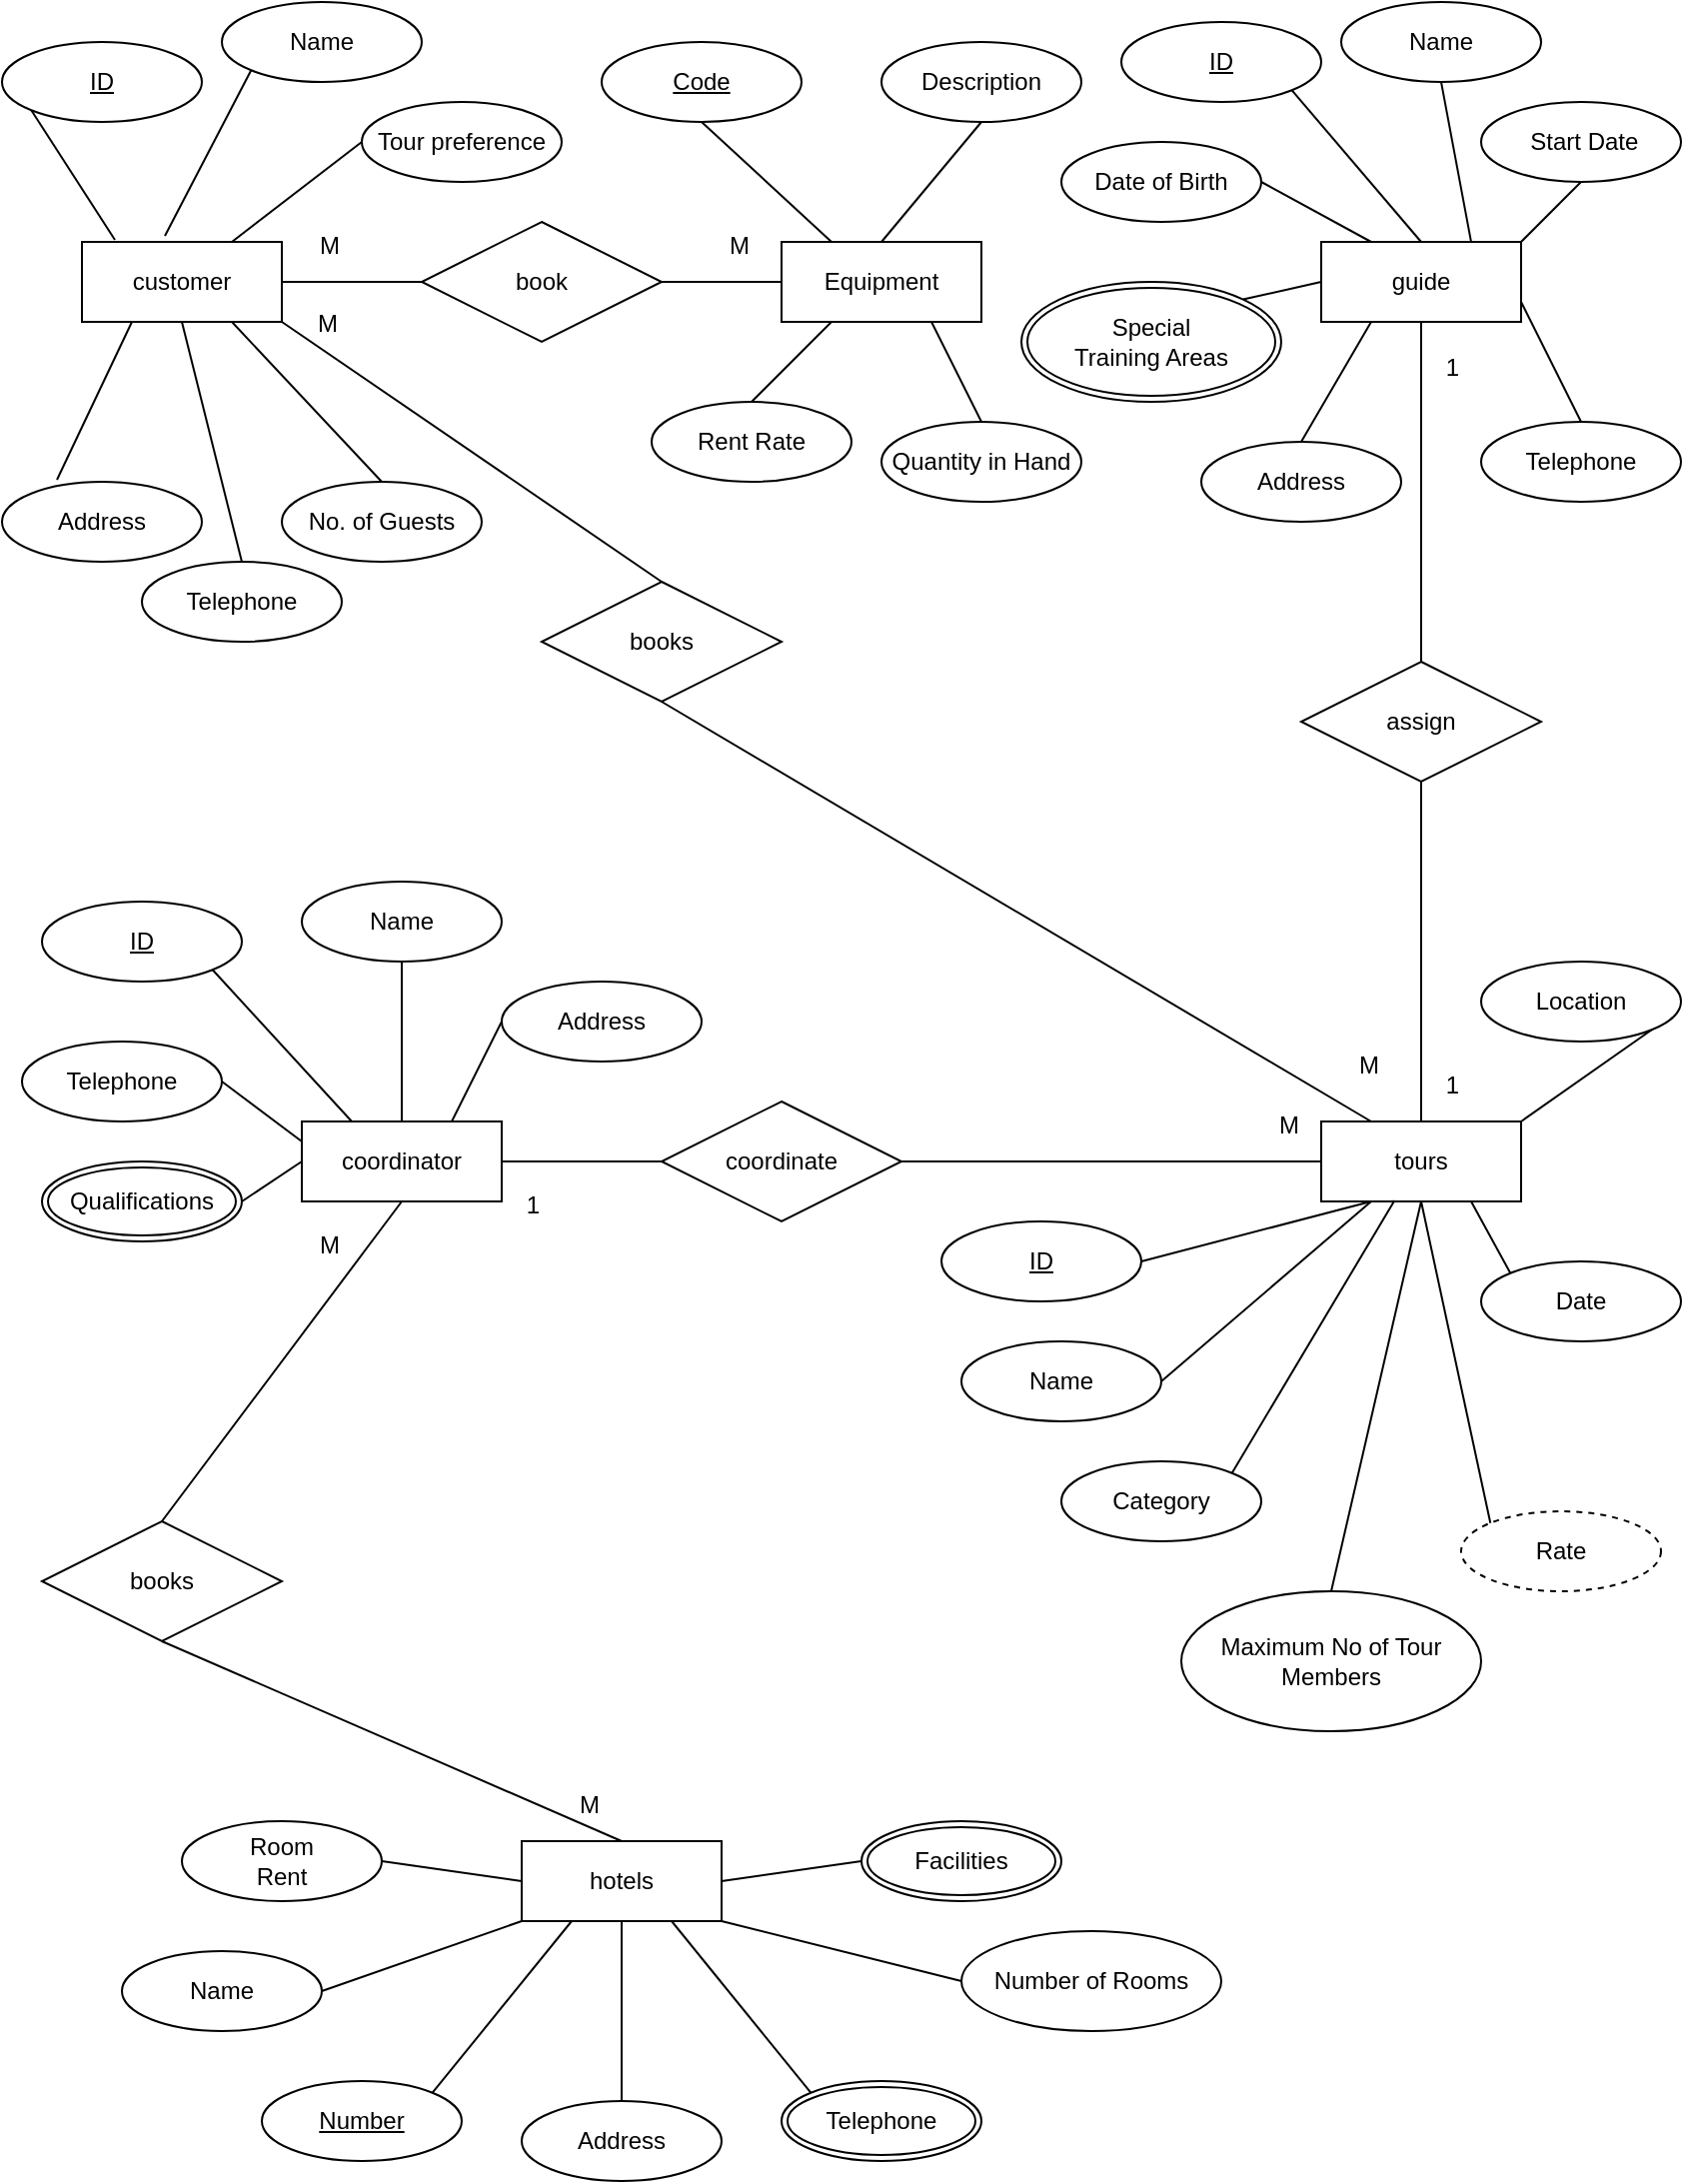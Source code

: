 <mxfile version="21.6.5" type="device">
  <diagram id="R2lEEEUBdFMjLlhIrx00" name="Page-1">
    <mxGraphModel dx="1087" dy="1431" grid="1" gridSize="10" guides="1" tooltips="1" connect="1" arrows="1" fold="1" page="1" pageScale="1" pageWidth="850" pageHeight="1100" math="0" shadow="0" extFonts="Permanent Marker^https://fonts.googleapis.com/css?family=Permanent+Marker">
      <root>
        <mxCell id="0" />
        <mxCell id="1" parent="0" />
        <mxCell id="043abNqkf14DGO-CQPDc-1" value="customer" style="whiteSpace=wrap;html=1;align=center;" vertex="1" parent="1">
          <mxGeometry x="40" y="130" width="100" height="40" as="geometry" />
        </mxCell>
        <mxCell id="043abNqkf14DGO-CQPDc-2" value="tours" style="whiteSpace=wrap;html=1;align=center;" vertex="1" parent="1">
          <mxGeometry x="660" y="570" width="100" height="40" as="geometry" />
        </mxCell>
        <mxCell id="043abNqkf14DGO-CQPDc-3" value="books" style="shape=rhombus;perimeter=rhombusPerimeter;whiteSpace=wrap;html=1;align=center;" vertex="1" parent="1">
          <mxGeometry x="270" y="300" width="120" height="60" as="geometry" />
        </mxCell>
        <mxCell id="043abNqkf14DGO-CQPDc-4" value="" style="endArrow=none;html=1;rounded=0;exitX=1;exitY=1;exitDx=0;exitDy=0;entryX=0.5;entryY=0;entryDx=0;entryDy=0;" edge="1" parent="1" source="043abNqkf14DGO-CQPDc-1" target="043abNqkf14DGO-CQPDc-3">
          <mxGeometry relative="1" as="geometry">
            <mxPoint x="270" y="139.09" as="sourcePoint" />
            <mxPoint x="430" y="139.09" as="targetPoint" />
          </mxGeometry>
        </mxCell>
        <mxCell id="043abNqkf14DGO-CQPDc-5" value="M" style="resizable=0;html=1;whiteSpace=wrap;align=right;verticalAlign=bottom;" connectable="0" vertex="1" parent="043abNqkf14DGO-CQPDc-4">
          <mxGeometry x="1" relative="1" as="geometry">
            <mxPoint x="-160" y="-120" as="offset" />
          </mxGeometry>
        </mxCell>
        <mxCell id="043abNqkf14DGO-CQPDc-6" value="" style="endArrow=none;html=1;rounded=0;exitX=0.5;exitY=1;exitDx=0;exitDy=0;entryX=0.25;entryY=0;entryDx=0;entryDy=0;" edge="1" parent="1" source="043abNqkf14DGO-CQPDc-3" target="043abNqkf14DGO-CQPDc-2">
          <mxGeometry relative="1" as="geometry">
            <mxPoint x="530" y="139.09" as="sourcePoint" />
            <mxPoint x="600" y="150" as="targetPoint" />
          </mxGeometry>
        </mxCell>
        <mxCell id="043abNqkf14DGO-CQPDc-7" value="M" style="resizable=0;html=1;whiteSpace=wrap;align=right;verticalAlign=bottom;" connectable="0" vertex="1" parent="043abNqkf14DGO-CQPDc-6">
          <mxGeometry x="1" relative="1" as="geometry">
            <mxPoint x="5" y="-20" as="offset" />
          </mxGeometry>
        </mxCell>
        <mxCell id="043abNqkf14DGO-CQPDc-10" value="coordinator" style="whiteSpace=wrap;html=1;align=center;" vertex="1" parent="1">
          <mxGeometry x="150" y="570" width="100" height="40" as="geometry" />
        </mxCell>
        <mxCell id="043abNqkf14DGO-CQPDc-11" value="coordinate" style="shape=rhombus;perimeter=rhombusPerimeter;whiteSpace=wrap;html=1;align=center;" vertex="1" parent="1">
          <mxGeometry x="330" y="560" width="120" height="60" as="geometry" />
        </mxCell>
        <mxCell id="043abNqkf14DGO-CQPDc-13" value="" style="endArrow=none;html=1;rounded=0;exitX=1;exitY=0.5;exitDx=0;exitDy=0;entryX=0;entryY=0.5;entryDx=0;entryDy=0;" edge="1" parent="1" source="043abNqkf14DGO-CQPDc-10" target="043abNqkf14DGO-CQPDc-11">
          <mxGeometry relative="1" as="geometry">
            <mxPoint x="300" y="480" as="sourcePoint" />
            <mxPoint x="460" y="480" as="targetPoint" />
          </mxGeometry>
        </mxCell>
        <mxCell id="043abNqkf14DGO-CQPDc-14" value="1" style="resizable=0;html=1;whiteSpace=wrap;align=right;verticalAlign=bottom;" connectable="0" vertex="1" parent="043abNqkf14DGO-CQPDc-13">
          <mxGeometry x="1" relative="1" as="geometry">
            <mxPoint x="-60" y="30" as="offset" />
          </mxGeometry>
        </mxCell>
        <mxCell id="043abNqkf14DGO-CQPDc-15" value="" style="endArrow=none;html=1;rounded=0;entryX=0;entryY=0.5;entryDx=0;entryDy=0;exitX=1;exitY=0.5;exitDx=0;exitDy=0;" edge="1" parent="1" source="043abNqkf14DGO-CQPDc-11" target="043abNqkf14DGO-CQPDc-2">
          <mxGeometry relative="1" as="geometry">
            <mxPoint x="450" y="589.29" as="sourcePoint" />
            <mxPoint x="610" y="589.29" as="targetPoint" />
          </mxGeometry>
        </mxCell>
        <mxCell id="043abNqkf14DGO-CQPDc-16" value="M" style="resizable=0;html=1;whiteSpace=wrap;align=right;verticalAlign=bottom;" connectable="0" vertex="1" parent="043abNqkf14DGO-CQPDc-15">
          <mxGeometry x="1" relative="1" as="geometry">
            <mxPoint x="-10" y="-10" as="offset" />
          </mxGeometry>
        </mxCell>
        <mxCell id="043abNqkf14DGO-CQPDc-17" value="books" style="shape=rhombus;perimeter=rhombusPerimeter;whiteSpace=wrap;html=1;align=center;" vertex="1" parent="1">
          <mxGeometry x="20" y="770" width="120" height="60" as="geometry" />
        </mxCell>
        <mxCell id="043abNqkf14DGO-CQPDc-18" value="hotels" style="whiteSpace=wrap;html=1;align=center;" vertex="1" parent="1">
          <mxGeometry x="260" y="930" width="100" height="40" as="geometry" />
        </mxCell>
        <mxCell id="043abNqkf14DGO-CQPDc-19" value="" style="endArrow=none;html=1;rounded=0;exitX=0.5;exitY=1;exitDx=0;exitDy=0;entryX=0.5;entryY=0;entryDx=0;entryDy=0;" edge="1" parent="1" source="043abNqkf14DGO-CQPDc-10" target="043abNqkf14DGO-CQPDc-17">
          <mxGeometry relative="1" as="geometry">
            <mxPoint x="80" y="740" as="sourcePoint" />
            <mxPoint x="240" y="740" as="targetPoint" />
          </mxGeometry>
        </mxCell>
        <mxCell id="043abNqkf14DGO-CQPDc-20" value="M" style="resizable=0;html=1;whiteSpace=wrap;align=right;verticalAlign=bottom;" connectable="0" vertex="1" parent="043abNqkf14DGO-CQPDc-19">
          <mxGeometry x="1" relative="1" as="geometry">
            <mxPoint x="90" y="-130" as="offset" />
          </mxGeometry>
        </mxCell>
        <mxCell id="043abNqkf14DGO-CQPDc-21" value="" style="endArrow=none;html=1;rounded=0;entryX=0.5;entryY=0;entryDx=0;entryDy=0;exitX=0.5;exitY=1;exitDx=0;exitDy=0;" edge="1" parent="1" source="043abNqkf14DGO-CQPDc-17" target="043abNqkf14DGO-CQPDc-18">
          <mxGeometry relative="1" as="geometry">
            <mxPoint x="80" y="830" as="sourcePoint" />
            <mxPoint x="240" y="740" as="targetPoint" />
          </mxGeometry>
        </mxCell>
        <mxCell id="043abNqkf14DGO-CQPDc-22" value="M" style="resizable=0;html=1;whiteSpace=wrap;align=right;verticalAlign=bottom;" connectable="0" vertex="1" parent="043abNqkf14DGO-CQPDc-21">
          <mxGeometry x="1" relative="1" as="geometry">
            <mxPoint x="-10" y="-10" as="offset" />
          </mxGeometry>
        </mxCell>
        <mxCell id="043abNqkf14DGO-CQPDc-23" value="assign" style="shape=rhombus;perimeter=rhombusPerimeter;whiteSpace=wrap;html=1;align=center;" vertex="1" parent="1">
          <mxGeometry x="650" y="340" width="120" height="60" as="geometry" />
        </mxCell>
        <mxCell id="043abNqkf14DGO-CQPDc-24" value="guide" style="whiteSpace=wrap;html=1;align=center;" vertex="1" parent="1">
          <mxGeometry x="660" y="130" width="100" height="40" as="geometry" />
        </mxCell>
        <mxCell id="043abNqkf14DGO-CQPDc-27" value="" style="endArrow=none;html=1;rounded=0;exitX=0.5;exitY=1;exitDx=0;exitDy=0;entryX=0.5;entryY=0;entryDx=0;entryDy=0;" edge="1" parent="1" source="043abNqkf14DGO-CQPDc-23" target="043abNqkf14DGO-CQPDc-2">
          <mxGeometry relative="1" as="geometry">
            <mxPoint x="290" y="690" as="sourcePoint" />
            <mxPoint x="450" y="690" as="targetPoint" />
          </mxGeometry>
        </mxCell>
        <mxCell id="043abNqkf14DGO-CQPDc-28" value="1" style="resizable=0;html=1;whiteSpace=wrap;align=right;verticalAlign=bottom;" connectable="0" vertex="1" parent="043abNqkf14DGO-CQPDc-27">
          <mxGeometry x="1" relative="1" as="geometry">
            <mxPoint x="20" y="-10" as="offset" />
          </mxGeometry>
        </mxCell>
        <mxCell id="043abNqkf14DGO-CQPDc-31" value="" style="endArrow=none;html=1;rounded=0;entryX=0.5;entryY=1;entryDx=0;entryDy=0;exitX=0.5;exitY=0;exitDx=0;exitDy=0;" edge="1" parent="1" source="043abNqkf14DGO-CQPDc-23" target="043abNqkf14DGO-CQPDc-24">
          <mxGeometry relative="1" as="geometry">
            <mxPoint x="300" y="630" as="sourcePoint" />
            <mxPoint x="460" y="630" as="targetPoint" />
          </mxGeometry>
        </mxCell>
        <mxCell id="043abNqkf14DGO-CQPDc-32" value="1" style="resizable=0;html=1;whiteSpace=wrap;align=right;verticalAlign=bottom;" connectable="0" vertex="1" parent="043abNqkf14DGO-CQPDc-31">
          <mxGeometry x="1" relative="1" as="geometry">
            <mxPoint x="20" y="31" as="offset" />
          </mxGeometry>
        </mxCell>
        <mxCell id="043abNqkf14DGO-CQPDc-33" value="book" style="shape=rhombus;perimeter=rhombusPerimeter;whiteSpace=wrap;html=1;align=center;" vertex="1" parent="1">
          <mxGeometry x="210" y="120" width="120" height="60" as="geometry" />
        </mxCell>
        <mxCell id="043abNqkf14DGO-CQPDc-35" value="Equipment" style="whiteSpace=wrap;html=1;align=center;" vertex="1" parent="1">
          <mxGeometry x="390" y="130" width="100" height="40" as="geometry" />
        </mxCell>
        <mxCell id="043abNqkf14DGO-CQPDc-36" value="" style="endArrow=none;html=1;rounded=0;exitX=1;exitY=0.5;exitDx=0;exitDy=0;entryX=0;entryY=0.5;entryDx=0;entryDy=0;" edge="1" parent="1" source="043abNqkf14DGO-CQPDc-1" target="043abNqkf14DGO-CQPDc-33">
          <mxGeometry relative="1" as="geometry">
            <mxPoint x="210" y="330" as="sourcePoint" />
            <mxPoint x="370" y="330" as="targetPoint" />
          </mxGeometry>
        </mxCell>
        <mxCell id="043abNqkf14DGO-CQPDc-37" value="M" style="resizable=0;html=1;whiteSpace=wrap;align=right;verticalAlign=bottom;" connectable="0" vertex="1" parent="043abNqkf14DGO-CQPDc-36">
          <mxGeometry x="1" relative="1" as="geometry">
            <mxPoint x="-40" y="-10" as="offset" />
          </mxGeometry>
        </mxCell>
        <mxCell id="043abNqkf14DGO-CQPDc-38" value="" style="endArrow=none;html=1;rounded=0;exitX=1;exitY=0.5;exitDx=0;exitDy=0;entryX=0;entryY=0.5;entryDx=0;entryDy=0;" edge="1" parent="1" source="043abNqkf14DGO-CQPDc-33" target="043abNqkf14DGO-CQPDc-35">
          <mxGeometry relative="1" as="geometry">
            <mxPoint x="210" y="330" as="sourcePoint" />
            <mxPoint x="370" y="330" as="targetPoint" />
          </mxGeometry>
        </mxCell>
        <mxCell id="043abNqkf14DGO-CQPDc-39" value="M" style="resizable=0;html=1;whiteSpace=wrap;align=right;verticalAlign=bottom;" connectable="0" vertex="1" parent="043abNqkf14DGO-CQPDc-38">
          <mxGeometry x="1" relative="1" as="geometry">
            <mxPoint x="-15" y="-10" as="offset" />
          </mxGeometry>
        </mxCell>
        <mxCell id="043abNqkf14DGO-CQPDc-42" value="" style="endArrow=none;html=1;rounded=0;exitX=1;exitY=0.5;exitDx=0;exitDy=0;entryX=0.25;entryY=1;entryDx=0;entryDy=0;" edge="1" parent="1" source="043abNqkf14DGO-CQPDc-60" target="043abNqkf14DGO-CQPDc-2">
          <mxGeometry relative="1" as="geometry">
            <mxPoint x="570" y="640" as="sourcePoint" />
            <mxPoint x="500" y="430" as="targetPoint" />
          </mxGeometry>
        </mxCell>
        <mxCell id="043abNqkf14DGO-CQPDc-43" value="Name" style="ellipse;whiteSpace=wrap;html=1;align=center;" vertex="1" parent="1">
          <mxGeometry x="480" y="680" width="100" height="40" as="geometry" />
        </mxCell>
        <mxCell id="043abNqkf14DGO-CQPDc-44" value="&lt;meta charset=&quot;utf-8&quot;&gt;Category" style="ellipse;whiteSpace=wrap;html=1;align=center;" vertex="1" parent="1">
          <mxGeometry x="530" y="740" width="100" height="40" as="geometry" />
        </mxCell>
        <mxCell id="043abNqkf14DGO-CQPDc-45" value="Location" style="ellipse;whiteSpace=wrap;html=1;align=center;" vertex="1" parent="1">
          <mxGeometry x="740" y="490" width="100" height="40" as="geometry" />
        </mxCell>
        <mxCell id="043abNqkf14DGO-CQPDc-46" value="&lt;meta charset=&quot;utf-8&quot;&gt;Date" style="ellipse;whiteSpace=wrap;html=1;align=center;" vertex="1" parent="1">
          <mxGeometry x="740" y="640" width="100" height="40" as="geometry" />
        </mxCell>
        <mxCell id="043abNqkf14DGO-CQPDc-47" value="&lt;meta charset=&quot;utf-8&quot;&gt;Rate" style="ellipse;whiteSpace=wrap;html=1;align=center;dashed=1;" vertex="1" parent="1">
          <mxGeometry x="730" y="765" width="100" height="40" as="geometry" />
        </mxCell>
        <mxCell id="043abNqkf14DGO-CQPDc-49" value="&lt;meta charset=&quot;utf-8&quot;&gt;Maximum No of Tour&#xa;Members" style="ellipse;whiteSpace=wrap;html=1;align=center;" vertex="1" parent="1">
          <mxGeometry x="590" y="805" width="150" height="70" as="geometry" />
        </mxCell>
        <mxCell id="043abNqkf14DGO-CQPDc-52" value="" style="endArrow=none;html=1;rounded=0;exitX=1;exitY=0.5;exitDx=0;exitDy=0;entryX=0.25;entryY=1;entryDx=0;entryDy=0;" edge="1" parent="1" source="043abNqkf14DGO-CQPDc-43" target="043abNqkf14DGO-CQPDc-2">
          <mxGeometry relative="1" as="geometry">
            <mxPoint x="420" y="500" as="sourcePoint" />
            <mxPoint x="580" y="500" as="targetPoint" />
          </mxGeometry>
        </mxCell>
        <mxCell id="043abNqkf14DGO-CQPDc-53" value="" style="endArrow=none;html=1;rounded=0;exitX=1;exitY=0;exitDx=0;exitDy=0;entryX=0.367;entryY=0.988;entryDx=0;entryDy=0;entryPerimeter=0;" edge="1" parent="1" source="043abNqkf14DGO-CQPDc-44" target="043abNqkf14DGO-CQPDc-2">
          <mxGeometry relative="1" as="geometry">
            <mxPoint x="420" y="500" as="sourcePoint" />
            <mxPoint x="690" y="600" as="targetPoint" />
          </mxGeometry>
        </mxCell>
        <mxCell id="043abNqkf14DGO-CQPDc-54" value="" style="endArrow=none;html=1;rounded=0;exitX=0.5;exitY=0;exitDx=0;exitDy=0;entryX=0.5;entryY=1;entryDx=0;entryDy=0;" edge="1" parent="1" source="043abNqkf14DGO-CQPDc-49" target="043abNqkf14DGO-CQPDc-2">
          <mxGeometry relative="1" as="geometry">
            <mxPoint x="420" y="500" as="sourcePoint" />
            <mxPoint x="580" y="500" as="targetPoint" />
          </mxGeometry>
        </mxCell>
        <mxCell id="043abNqkf14DGO-CQPDc-55" value="" style="endArrow=none;html=1;rounded=0;exitX=0;exitY=0;exitDx=0;exitDy=0;entryX=0.5;entryY=1;entryDx=0;entryDy=0;" edge="1" parent="1" source="043abNqkf14DGO-CQPDc-47" target="043abNqkf14DGO-CQPDc-2">
          <mxGeometry relative="1" as="geometry">
            <mxPoint x="420" y="500" as="sourcePoint" />
            <mxPoint x="580" y="500" as="targetPoint" />
          </mxGeometry>
        </mxCell>
        <mxCell id="043abNqkf14DGO-CQPDc-56" value="" style="endArrow=none;html=1;rounded=0;entryX=0;entryY=0;entryDx=0;entryDy=0;exitX=0.75;exitY=1;exitDx=0;exitDy=0;" edge="1" parent="1" source="043abNqkf14DGO-CQPDc-2" target="043abNqkf14DGO-CQPDc-46">
          <mxGeometry relative="1" as="geometry">
            <mxPoint x="420" y="500" as="sourcePoint" />
            <mxPoint x="580" y="500" as="targetPoint" />
          </mxGeometry>
        </mxCell>
        <mxCell id="043abNqkf14DGO-CQPDc-57" value="" style="endArrow=none;html=1;rounded=0;exitX=1;exitY=1;exitDx=0;exitDy=0;entryX=1;entryY=0;entryDx=0;entryDy=0;" edge="1" parent="1" source="043abNqkf14DGO-CQPDc-45" target="043abNqkf14DGO-CQPDc-2">
          <mxGeometry relative="1" as="geometry">
            <mxPoint x="420" y="500" as="sourcePoint" />
            <mxPoint x="580" y="500" as="targetPoint" />
          </mxGeometry>
        </mxCell>
        <mxCell id="043abNqkf14DGO-CQPDc-58" value="Name" style="ellipse;whiteSpace=wrap;html=1;align=center;" vertex="1" parent="1">
          <mxGeometry x="60" y="985" width="100" height="40" as="geometry" />
        </mxCell>
        <mxCell id="043abNqkf14DGO-CQPDc-59" value="Number" style="ellipse;whiteSpace=wrap;html=1;align=center;fontStyle=4;" vertex="1" parent="1">
          <mxGeometry x="130" y="1050" width="100" height="40" as="geometry" />
        </mxCell>
        <mxCell id="043abNqkf14DGO-CQPDc-60" value="ID" style="ellipse;whiteSpace=wrap;html=1;align=center;fontStyle=4;" vertex="1" parent="1">
          <mxGeometry x="470" y="620" width="100" height="40" as="geometry" />
        </mxCell>
        <mxCell id="043abNqkf14DGO-CQPDc-61" value="Address" style="ellipse;whiteSpace=wrap;html=1;align=center;" vertex="1" parent="1">
          <mxGeometry x="260" y="1060" width="100" height="40" as="geometry" />
        </mxCell>
        <mxCell id="043abNqkf14DGO-CQPDc-63" value="&lt;meta charset=&quot;utf-8&quot;&gt;Telephone" style="ellipse;shape=doubleEllipse;margin=3;whiteSpace=wrap;html=1;align=center;" vertex="1" parent="1">
          <mxGeometry x="390" y="1050" width="100" height="40" as="geometry" />
        </mxCell>
        <mxCell id="043abNqkf14DGO-CQPDc-65" value="&lt;meta charset=&quot;utf-8&quot;&gt;Number of Rooms" style="ellipse;whiteSpace=wrap;html=1;align=center;" vertex="1" parent="1">
          <mxGeometry x="480" y="975" width="130" height="50" as="geometry" />
        </mxCell>
        <mxCell id="043abNqkf14DGO-CQPDc-66" value="&lt;meta charset=&quot;utf-8&quot;&gt;Room&#xa;Rent " style="ellipse;whiteSpace=wrap;html=1;align=center;" vertex="1" parent="1">
          <mxGeometry x="90" y="920" width="100" height="40" as="geometry" />
        </mxCell>
        <mxCell id="043abNqkf14DGO-CQPDc-68" value="&lt;meta charset=&quot;utf-8&quot;&gt;Facilities" style="ellipse;shape=doubleEllipse;margin=3;whiteSpace=wrap;html=1;align=center;" vertex="1" parent="1">
          <mxGeometry x="430" y="920" width="100" height="40" as="geometry" />
        </mxCell>
        <mxCell id="043abNqkf14DGO-CQPDc-69" value="" style="endArrow=none;html=1;rounded=0;exitX=1;exitY=0.5;exitDx=0;exitDy=0;entryX=0;entryY=0.5;entryDx=0;entryDy=0;" edge="1" parent="1" source="043abNqkf14DGO-CQPDc-66" target="043abNqkf14DGO-CQPDc-18">
          <mxGeometry relative="1" as="geometry">
            <mxPoint x="410" y="770" as="sourcePoint" />
            <mxPoint x="570" y="770" as="targetPoint" />
          </mxGeometry>
        </mxCell>
        <mxCell id="043abNqkf14DGO-CQPDc-70" value="" style="endArrow=none;html=1;rounded=0;exitX=1;exitY=0.5;exitDx=0;exitDy=0;entryX=0;entryY=1;entryDx=0;entryDy=0;" edge="1" parent="1" source="043abNqkf14DGO-CQPDc-58" target="043abNqkf14DGO-CQPDc-18">
          <mxGeometry relative="1" as="geometry">
            <mxPoint x="410" y="770" as="sourcePoint" />
            <mxPoint x="570" y="770" as="targetPoint" />
          </mxGeometry>
        </mxCell>
        <mxCell id="043abNqkf14DGO-CQPDc-71" value="" style="endArrow=none;html=1;rounded=0;exitX=1;exitY=0;exitDx=0;exitDy=0;entryX=0.25;entryY=1;entryDx=0;entryDy=0;" edge="1" parent="1" source="043abNqkf14DGO-CQPDc-59" target="043abNqkf14DGO-CQPDc-18">
          <mxGeometry relative="1" as="geometry">
            <mxPoint x="410" y="770" as="sourcePoint" />
            <mxPoint x="570" y="770" as="targetPoint" />
          </mxGeometry>
        </mxCell>
        <mxCell id="043abNqkf14DGO-CQPDc-72" value="" style="endArrow=none;html=1;rounded=0;exitX=0.5;exitY=0;exitDx=0;exitDy=0;entryX=0.5;entryY=1;entryDx=0;entryDy=0;" edge="1" parent="1" source="043abNqkf14DGO-CQPDc-61" target="043abNqkf14DGO-CQPDc-18">
          <mxGeometry relative="1" as="geometry">
            <mxPoint x="410" y="770" as="sourcePoint" />
            <mxPoint x="570" y="770" as="targetPoint" />
          </mxGeometry>
        </mxCell>
        <mxCell id="043abNqkf14DGO-CQPDc-73" value="" style="endArrow=none;html=1;rounded=0;exitX=0;exitY=0;exitDx=0;exitDy=0;entryX=0.75;entryY=1;entryDx=0;entryDy=0;" edge="1" parent="1" source="043abNqkf14DGO-CQPDc-63" target="043abNqkf14DGO-CQPDc-18">
          <mxGeometry relative="1" as="geometry">
            <mxPoint x="410" y="770" as="sourcePoint" />
            <mxPoint x="570" y="770" as="targetPoint" />
          </mxGeometry>
        </mxCell>
        <mxCell id="043abNqkf14DGO-CQPDc-74" value="" style="endArrow=none;html=1;rounded=0;exitX=1;exitY=0.5;exitDx=0;exitDy=0;entryX=0;entryY=0.5;entryDx=0;entryDy=0;" edge="1" parent="1" source="043abNqkf14DGO-CQPDc-18" target="043abNqkf14DGO-CQPDc-68">
          <mxGeometry relative="1" as="geometry">
            <mxPoint x="410" y="770" as="sourcePoint" />
            <mxPoint x="570" y="770" as="targetPoint" />
          </mxGeometry>
        </mxCell>
        <mxCell id="043abNqkf14DGO-CQPDc-75" value="" style="endArrow=none;html=1;rounded=0;exitX=1;exitY=1;exitDx=0;exitDy=0;entryX=0;entryY=0.5;entryDx=0;entryDy=0;" edge="1" parent="1" source="043abNqkf14DGO-CQPDc-18" target="043abNqkf14DGO-CQPDc-65">
          <mxGeometry relative="1" as="geometry">
            <mxPoint x="410" y="770" as="sourcePoint" />
            <mxPoint x="570" y="770" as="targetPoint" />
          </mxGeometry>
        </mxCell>
        <mxCell id="043abNqkf14DGO-CQPDc-77" value="&lt;meta charset=&quot;utf-8&quot;&gt;ID" style="ellipse;whiteSpace=wrap;html=1;align=center;fontStyle=4;" vertex="1" parent="1">
          <mxGeometry x="20" y="460" width="100" height="40" as="geometry" />
        </mxCell>
        <mxCell id="043abNqkf14DGO-CQPDc-78" value="&lt;meta charset=&quot;utf-8&quot;&gt;Name" style="ellipse;whiteSpace=wrap;html=1;align=center;" vertex="1" parent="1">
          <mxGeometry x="150" y="450" width="100" height="40" as="geometry" />
        </mxCell>
        <mxCell id="043abNqkf14DGO-CQPDc-79" value="Telephone" style="ellipse;whiteSpace=wrap;html=1;align=center;" vertex="1" parent="1">
          <mxGeometry x="10" y="530" width="100" height="40" as="geometry" />
        </mxCell>
        <mxCell id="043abNqkf14DGO-CQPDc-80" value="&lt;meta charset=&quot;utf-8&quot;&gt;Address" style="ellipse;whiteSpace=wrap;html=1;align=center;" vertex="1" parent="1">
          <mxGeometry x="250" y="500" width="100" height="40" as="geometry" />
        </mxCell>
        <mxCell id="043abNqkf14DGO-CQPDc-82" value="&lt;meta charset=&quot;utf-8&quot;&gt;Qualifications" style="ellipse;shape=doubleEllipse;margin=3;whiteSpace=wrap;html=1;align=center;" vertex="1" parent="1">
          <mxGeometry x="20" y="590" width="100" height="40" as="geometry" />
        </mxCell>
        <mxCell id="043abNqkf14DGO-CQPDc-83" value="" style="endArrow=none;html=1;rounded=0;entryX=0;entryY=0.5;entryDx=0;entryDy=0;exitX=1;exitY=0.5;exitDx=0;exitDy=0;" edge="1" parent="1" source="043abNqkf14DGO-CQPDc-82" target="043abNqkf14DGO-CQPDc-10">
          <mxGeometry relative="1" as="geometry">
            <mxPoint x="180" y="680" as="sourcePoint" />
            <mxPoint x="340" y="680" as="targetPoint" />
          </mxGeometry>
        </mxCell>
        <mxCell id="043abNqkf14DGO-CQPDc-85" value="" style="endArrow=none;html=1;rounded=0;exitX=1;exitY=0.5;exitDx=0;exitDy=0;entryX=0;entryY=0.25;entryDx=0;entryDy=0;" edge="1" parent="1" source="043abNqkf14DGO-CQPDc-79" target="043abNqkf14DGO-CQPDc-10">
          <mxGeometry relative="1" as="geometry">
            <mxPoint x="180" y="680" as="sourcePoint" />
            <mxPoint x="340" y="680" as="targetPoint" />
          </mxGeometry>
        </mxCell>
        <mxCell id="043abNqkf14DGO-CQPDc-86" value="" style="endArrow=none;html=1;rounded=0;exitX=1;exitY=1;exitDx=0;exitDy=0;entryX=0.25;entryY=0;entryDx=0;entryDy=0;" edge="1" parent="1" source="043abNqkf14DGO-CQPDc-77" target="043abNqkf14DGO-CQPDc-10">
          <mxGeometry relative="1" as="geometry">
            <mxPoint x="180" y="680" as="sourcePoint" />
            <mxPoint x="340" y="680" as="targetPoint" />
          </mxGeometry>
        </mxCell>
        <mxCell id="043abNqkf14DGO-CQPDc-87" value="" style="endArrow=none;html=1;rounded=0;entryX=0.5;entryY=0;entryDx=0;entryDy=0;" edge="1" parent="1" source="043abNqkf14DGO-CQPDc-78" target="043abNqkf14DGO-CQPDc-10">
          <mxGeometry relative="1" as="geometry">
            <mxPoint x="180" y="680" as="sourcePoint" />
            <mxPoint x="340" y="680" as="targetPoint" />
          </mxGeometry>
        </mxCell>
        <mxCell id="043abNqkf14DGO-CQPDc-88" value="" style="endArrow=none;html=1;rounded=0;exitX=0;exitY=0.5;exitDx=0;exitDy=0;entryX=0.75;entryY=0;entryDx=0;entryDy=0;" edge="1" parent="1" source="043abNqkf14DGO-CQPDc-80" target="043abNqkf14DGO-CQPDc-10">
          <mxGeometry relative="1" as="geometry">
            <mxPoint x="180" y="680" as="sourcePoint" />
            <mxPoint x="340" y="680" as="targetPoint" />
          </mxGeometry>
        </mxCell>
        <mxCell id="043abNqkf14DGO-CQPDc-90" value="&lt;meta charset=&quot;utf-8&quot;&gt;ID" style="ellipse;whiteSpace=wrap;html=1;align=center;fontStyle=4;" vertex="1" parent="1">
          <mxGeometry x="560" y="20" width="100" height="40" as="geometry" />
        </mxCell>
        <mxCell id="043abNqkf14DGO-CQPDc-92" value="&lt;meta charset=&quot;utf-8&quot;&gt;Name" style="ellipse;whiteSpace=wrap;html=1;align=center;" vertex="1" parent="1">
          <mxGeometry x="670" y="10" width="100" height="40" as="geometry" />
        </mxCell>
        <mxCell id="043abNqkf14DGO-CQPDc-95" value="Address" style="ellipse;whiteSpace=wrap;html=1;align=center;" vertex="1" parent="1">
          <mxGeometry x="600" y="230" width="100" height="40" as="geometry" />
        </mxCell>
        <mxCell id="043abNqkf14DGO-CQPDc-96" value="&lt;meta charset=&quot;utf-8&quot;&gt;Telephone" style="ellipse;whiteSpace=wrap;html=1;align=center;" vertex="1" parent="1">
          <mxGeometry x="740" y="220" width="100" height="40" as="geometry" />
        </mxCell>
        <mxCell id="043abNqkf14DGO-CQPDc-97" value="&lt;meta charset=&quot;utf-8&quot;&gt;Date of Birth" style="ellipse;whiteSpace=wrap;html=1;align=center;" vertex="1" parent="1">
          <mxGeometry x="530" y="80" width="100" height="40" as="geometry" />
        </mxCell>
        <mxCell id="043abNqkf14DGO-CQPDc-99" value="&amp;nbsp;Start Date" style="ellipse;whiteSpace=wrap;html=1;align=center;" vertex="1" parent="1">
          <mxGeometry x="740" y="60" width="100" height="40" as="geometry" />
        </mxCell>
        <mxCell id="043abNqkf14DGO-CQPDc-101" value="Special&lt;br/&gt;Training Areas" style="ellipse;shape=doubleEllipse;margin=3;whiteSpace=wrap;html=1;align=center;" vertex="1" parent="1">
          <mxGeometry x="510" y="150" width="130" height="60" as="geometry" />
        </mxCell>
        <mxCell id="043abNqkf14DGO-CQPDc-103" value="" style="endArrow=none;html=1;rounded=0;entryX=0.25;entryY=1;entryDx=0;entryDy=0;exitX=0.5;exitY=0;exitDx=0;exitDy=0;" edge="1" parent="1" source="043abNqkf14DGO-CQPDc-95" target="043abNqkf14DGO-CQPDc-24">
          <mxGeometry relative="1" as="geometry">
            <mxPoint x="450" y="180" as="sourcePoint" />
            <mxPoint x="610" y="180" as="targetPoint" />
          </mxGeometry>
        </mxCell>
        <mxCell id="043abNqkf14DGO-CQPDc-104" value="" style="endArrow=none;html=1;rounded=0;entryX=0;entryY=0.5;entryDx=0;entryDy=0;exitX=1;exitY=0;exitDx=0;exitDy=0;" edge="1" parent="1" source="043abNqkf14DGO-CQPDc-101" target="043abNqkf14DGO-CQPDc-24">
          <mxGeometry relative="1" as="geometry">
            <mxPoint x="450" y="180" as="sourcePoint" />
            <mxPoint x="610" y="180" as="targetPoint" />
          </mxGeometry>
        </mxCell>
        <mxCell id="043abNqkf14DGO-CQPDc-105" value="" style="endArrow=none;html=1;rounded=0;entryX=0.25;entryY=0;entryDx=0;entryDy=0;exitX=1;exitY=0.5;exitDx=0;exitDy=0;" edge="1" parent="1" source="043abNqkf14DGO-CQPDc-97" target="043abNqkf14DGO-CQPDc-24">
          <mxGeometry relative="1" as="geometry">
            <mxPoint x="450" y="180" as="sourcePoint" />
            <mxPoint x="610" y="180" as="targetPoint" />
          </mxGeometry>
        </mxCell>
        <mxCell id="043abNqkf14DGO-CQPDc-106" value="" style="endArrow=none;html=1;rounded=0;entryX=0.5;entryY=0;entryDx=0;entryDy=0;exitX=1;exitY=1;exitDx=0;exitDy=0;" edge="1" parent="1" source="043abNqkf14DGO-CQPDc-90" target="043abNqkf14DGO-CQPDc-24">
          <mxGeometry relative="1" as="geometry">
            <mxPoint x="450" y="180" as="sourcePoint" />
            <mxPoint x="610" y="180" as="targetPoint" />
          </mxGeometry>
        </mxCell>
        <mxCell id="043abNqkf14DGO-CQPDc-107" value="" style="endArrow=none;html=1;rounded=0;entryX=0.5;entryY=0;entryDx=0;entryDy=0;exitX=1;exitY=0.75;exitDx=0;exitDy=0;" edge="1" parent="1" source="043abNqkf14DGO-CQPDc-24" target="043abNqkf14DGO-CQPDc-96">
          <mxGeometry relative="1" as="geometry">
            <mxPoint x="450" y="180" as="sourcePoint" />
            <mxPoint x="610" y="180" as="targetPoint" />
          </mxGeometry>
        </mxCell>
        <mxCell id="043abNqkf14DGO-CQPDc-108" value="" style="endArrow=none;html=1;rounded=0;exitX=0.5;exitY=1;exitDx=0;exitDy=0;entryX=0.75;entryY=0;entryDx=0;entryDy=0;" edge="1" parent="1" source="043abNqkf14DGO-CQPDc-92" target="043abNqkf14DGO-CQPDc-24">
          <mxGeometry relative="1" as="geometry">
            <mxPoint x="450" y="180" as="sourcePoint" />
            <mxPoint x="610" y="180" as="targetPoint" />
          </mxGeometry>
        </mxCell>
        <mxCell id="043abNqkf14DGO-CQPDc-109" value="" style="endArrow=none;html=1;rounded=0;entryX=0.5;entryY=1;entryDx=0;entryDy=0;exitX=1;exitY=0;exitDx=0;exitDy=0;" edge="1" parent="1" source="043abNqkf14DGO-CQPDc-24" target="043abNqkf14DGO-CQPDc-99">
          <mxGeometry relative="1" as="geometry">
            <mxPoint x="450" y="180" as="sourcePoint" />
            <mxPoint x="610" y="180" as="targetPoint" />
          </mxGeometry>
        </mxCell>
        <mxCell id="043abNqkf14DGO-CQPDc-110" value="&lt;meta charset=&quot;utf-8&quot;&gt;Code" style="ellipse;whiteSpace=wrap;html=1;align=center;fontStyle=4;" vertex="1" parent="1">
          <mxGeometry x="300" y="30" width="100" height="40" as="geometry" />
        </mxCell>
        <mxCell id="043abNqkf14DGO-CQPDc-112" value="&lt;meta charset=&quot;utf-8&quot;&gt;Description" style="ellipse;whiteSpace=wrap;html=1;align=center;" vertex="1" parent="1">
          <mxGeometry x="440" y="30" width="100" height="40" as="geometry" />
        </mxCell>
        <mxCell id="043abNqkf14DGO-CQPDc-114" value="&lt;meta charset=&quot;utf-8&quot;&gt;Rent Rate" style="ellipse;whiteSpace=wrap;html=1;align=center;" vertex="1" parent="1">
          <mxGeometry x="325" y="210" width="100" height="40" as="geometry" />
        </mxCell>
        <mxCell id="043abNqkf14DGO-CQPDc-116" value="&lt;meta charset=&quot;utf-8&quot;&gt;Quantity in Hand" style="ellipse;whiteSpace=wrap;html=1;align=center;" vertex="1" parent="1">
          <mxGeometry x="440" y="220" width="100" height="40" as="geometry" />
        </mxCell>
        <mxCell id="043abNqkf14DGO-CQPDc-118" value="" style="endArrow=none;html=1;rounded=0;entryX=0.25;entryY=0;entryDx=0;entryDy=0;exitX=0.5;exitY=1;exitDx=0;exitDy=0;" edge="1" parent="1" source="043abNqkf14DGO-CQPDc-110" target="043abNqkf14DGO-CQPDc-35">
          <mxGeometry relative="1" as="geometry">
            <mxPoint x="270" y="50" as="sourcePoint" />
            <mxPoint x="430" y="50" as="targetPoint" />
          </mxGeometry>
        </mxCell>
        <mxCell id="043abNqkf14DGO-CQPDc-119" value="" style="endArrow=none;html=1;rounded=0;entryX=0.5;entryY=1;entryDx=0;entryDy=0;exitX=0.5;exitY=0;exitDx=0;exitDy=0;" edge="1" parent="1" source="043abNqkf14DGO-CQPDc-35" target="043abNqkf14DGO-CQPDc-112">
          <mxGeometry relative="1" as="geometry">
            <mxPoint x="270" y="50" as="sourcePoint" />
            <mxPoint x="430" y="50" as="targetPoint" />
          </mxGeometry>
        </mxCell>
        <mxCell id="043abNqkf14DGO-CQPDc-120" value="" style="endArrow=none;html=1;rounded=0;exitX=0.5;exitY=0;exitDx=0;exitDy=0;entryX=0.25;entryY=1;entryDx=0;entryDy=0;" edge="1" parent="1" source="043abNqkf14DGO-CQPDc-114" target="043abNqkf14DGO-CQPDc-35">
          <mxGeometry relative="1" as="geometry">
            <mxPoint x="270" y="50" as="sourcePoint" />
            <mxPoint x="430" y="50" as="targetPoint" />
          </mxGeometry>
        </mxCell>
        <mxCell id="043abNqkf14DGO-CQPDc-121" value="" style="endArrow=none;html=1;rounded=0;entryX=0.5;entryY=0;entryDx=0;entryDy=0;exitX=0.75;exitY=1;exitDx=0;exitDy=0;" edge="1" parent="1" source="043abNqkf14DGO-CQPDc-35" target="043abNqkf14DGO-CQPDc-116">
          <mxGeometry relative="1" as="geometry">
            <mxPoint x="270" y="50" as="sourcePoint" />
            <mxPoint x="430" y="50" as="targetPoint" />
          </mxGeometry>
        </mxCell>
        <mxCell id="043abNqkf14DGO-CQPDc-123" value="ID" style="ellipse;whiteSpace=wrap;html=1;align=center;fontStyle=4;" vertex="1" parent="1">
          <mxGeometry y="30" width="100" height="40" as="geometry" />
        </mxCell>
        <mxCell id="043abNqkf14DGO-CQPDc-125" value="&lt;meta charset=&quot;utf-8&quot;&gt;Name" style="ellipse;whiteSpace=wrap;html=1;align=center;" vertex="1" parent="1">
          <mxGeometry x="110" y="10" width="100" height="40" as="geometry" />
        </mxCell>
        <mxCell id="043abNqkf14DGO-CQPDc-126" value="Address" style="ellipse;whiteSpace=wrap;html=1;align=center;" vertex="1" parent="1">
          <mxGeometry y="250" width="100" height="40" as="geometry" />
        </mxCell>
        <mxCell id="043abNqkf14DGO-CQPDc-127" value="No. of Guests" style="ellipse;whiteSpace=wrap;html=1;align=center;" vertex="1" parent="1">
          <mxGeometry x="140" y="250" width="100" height="40" as="geometry" />
        </mxCell>
        <mxCell id="043abNqkf14DGO-CQPDc-128" value="Telephone" style="ellipse;whiteSpace=wrap;html=1;align=center;" vertex="1" parent="1">
          <mxGeometry x="70" y="290" width="100" height="40" as="geometry" />
        </mxCell>
        <mxCell id="043abNqkf14DGO-CQPDc-130" value="Tour preference" style="ellipse;whiteSpace=wrap;html=1;align=center;" vertex="1" parent="1">
          <mxGeometry x="180" y="60" width="100" height="40" as="geometry" />
        </mxCell>
        <mxCell id="043abNqkf14DGO-CQPDc-131" value="" style="endArrow=none;html=1;rounded=0;exitX=0;exitY=1;exitDx=0;exitDy=0;entryX=0.165;entryY=-0.025;entryDx=0;entryDy=0;entryPerimeter=0;" edge="1" parent="1" source="043abNqkf14DGO-CQPDc-123" target="043abNqkf14DGO-CQPDc-1">
          <mxGeometry relative="1" as="geometry">
            <mxPoint x="120" y="80" as="sourcePoint" />
            <mxPoint x="280" y="80" as="targetPoint" />
          </mxGeometry>
        </mxCell>
        <mxCell id="043abNqkf14DGO-CQPDc-132" value="" style="endArrow=none;html=1;rounded=0;exitX=0;exitY=1;exitDx=0;exitDy=0;entryX=0.415;entryY=-0.075;entryDx=0;entryDy=0;entryPerimeter=0;" edge="1" parent="1" source="043abNqkf14DGO-CQPDc-125" target="043abNqkf14DGO-CQPDc-1">
          <mxGeometry relative="1" as="geometry">
            <mxPoint x="120" y="80" as="sourcePoint" />
            <mxPoint x="280" y="80" as="targetPoint" />
          </mxGeometry>
        </mxCell>
        <mxCell id="043abNqkf14DGO-CQPDc-133" value="" style="endArrow=none;html=1;rounded=0;exitX=0.75;exitY=0;exitDx=0;exitDy=0;entryX=0;entryY=0.5;entryDx=0;entryDy=0;" edge="1" parent="1" source="043abNqkf14DGO-CQPDc-1" target="043abNqkf14DGO-CQPDc-130">
          <mxGeometry relative="1" as="geometry">
            <mxPoint x="120" y="80" as="sourcePoint" />
            <mxPoint x="280" y="80" as="targetPoint" />
          </mxGeometry>
        </mxCell>
        <mxCell id="043abNqkf14DGO-CQPDc-134" value="" style="endArrow=none;html=1;rounded=0;exitX=0.275;exitY=-0.025;exitDx=0;exitDy=0;exitPerimeter=0;entryX=0.25;entryY=1;entryDx=0;entryDy=0;" edge="1" parent="1" source="043abNqkf14DGO-CQPDc-126" target="043abNqkf14DGO-CQPDc-1">
          <mxGeometry relative="1" as="geometry">
            <mxPoint x="120" y="80" as="sourcePoint" />
            <mxPoint x="280" y="80" as="targetPoint" />
          </mxGeometry>
        </mxCell>
        <mxCell id="043abNqkf14DGO-CQPDc-135" value="" style="endArrow=none;html=1;rounded=0;exitX=0.5;exitY=0;exitDx=0;exitDy=0;entryX=0.5;entryY=1;entryDx=0;entryDy=0;" edge="1" parent="1" source="043abNqkf14DGO-CQPDc-128" target="043abNqkf14DGO-CQPDc-1">
          <mxGeometry relative="1" as="geometry">
            <mxPoint x="120" y="80" as="sourcePoint" />
            <mxPoint x="280" y="80" as="targetPoint" />
          </mxGeometry>
        </mxCell>
        <mxCell id="043abNqkf14DGO-CQPDc-136" value="" style="endArrow=none;html=1;rounded=0;exitX=0.5;exitY=0;exitDx=0;exitDy=0;entryX=0.75;entryY=1;entryDx=0;entryDy=0;" edge="1" parent="1" source="043abNqkf14DGO-CQPDc-127" target="043abNqkf14DGO-CQPDc-1">
          <mxGeometry relative="1" as="geometry">
            <mxPoint x="120" y="80" as="sourcePoint" />
            <mxPoint x="280" y="80" as="targetPoint" />
          </mxGeometry>
        </mxCell>
      </root>
    </mxGraphModel>
  </diagram>
</mxfile>
